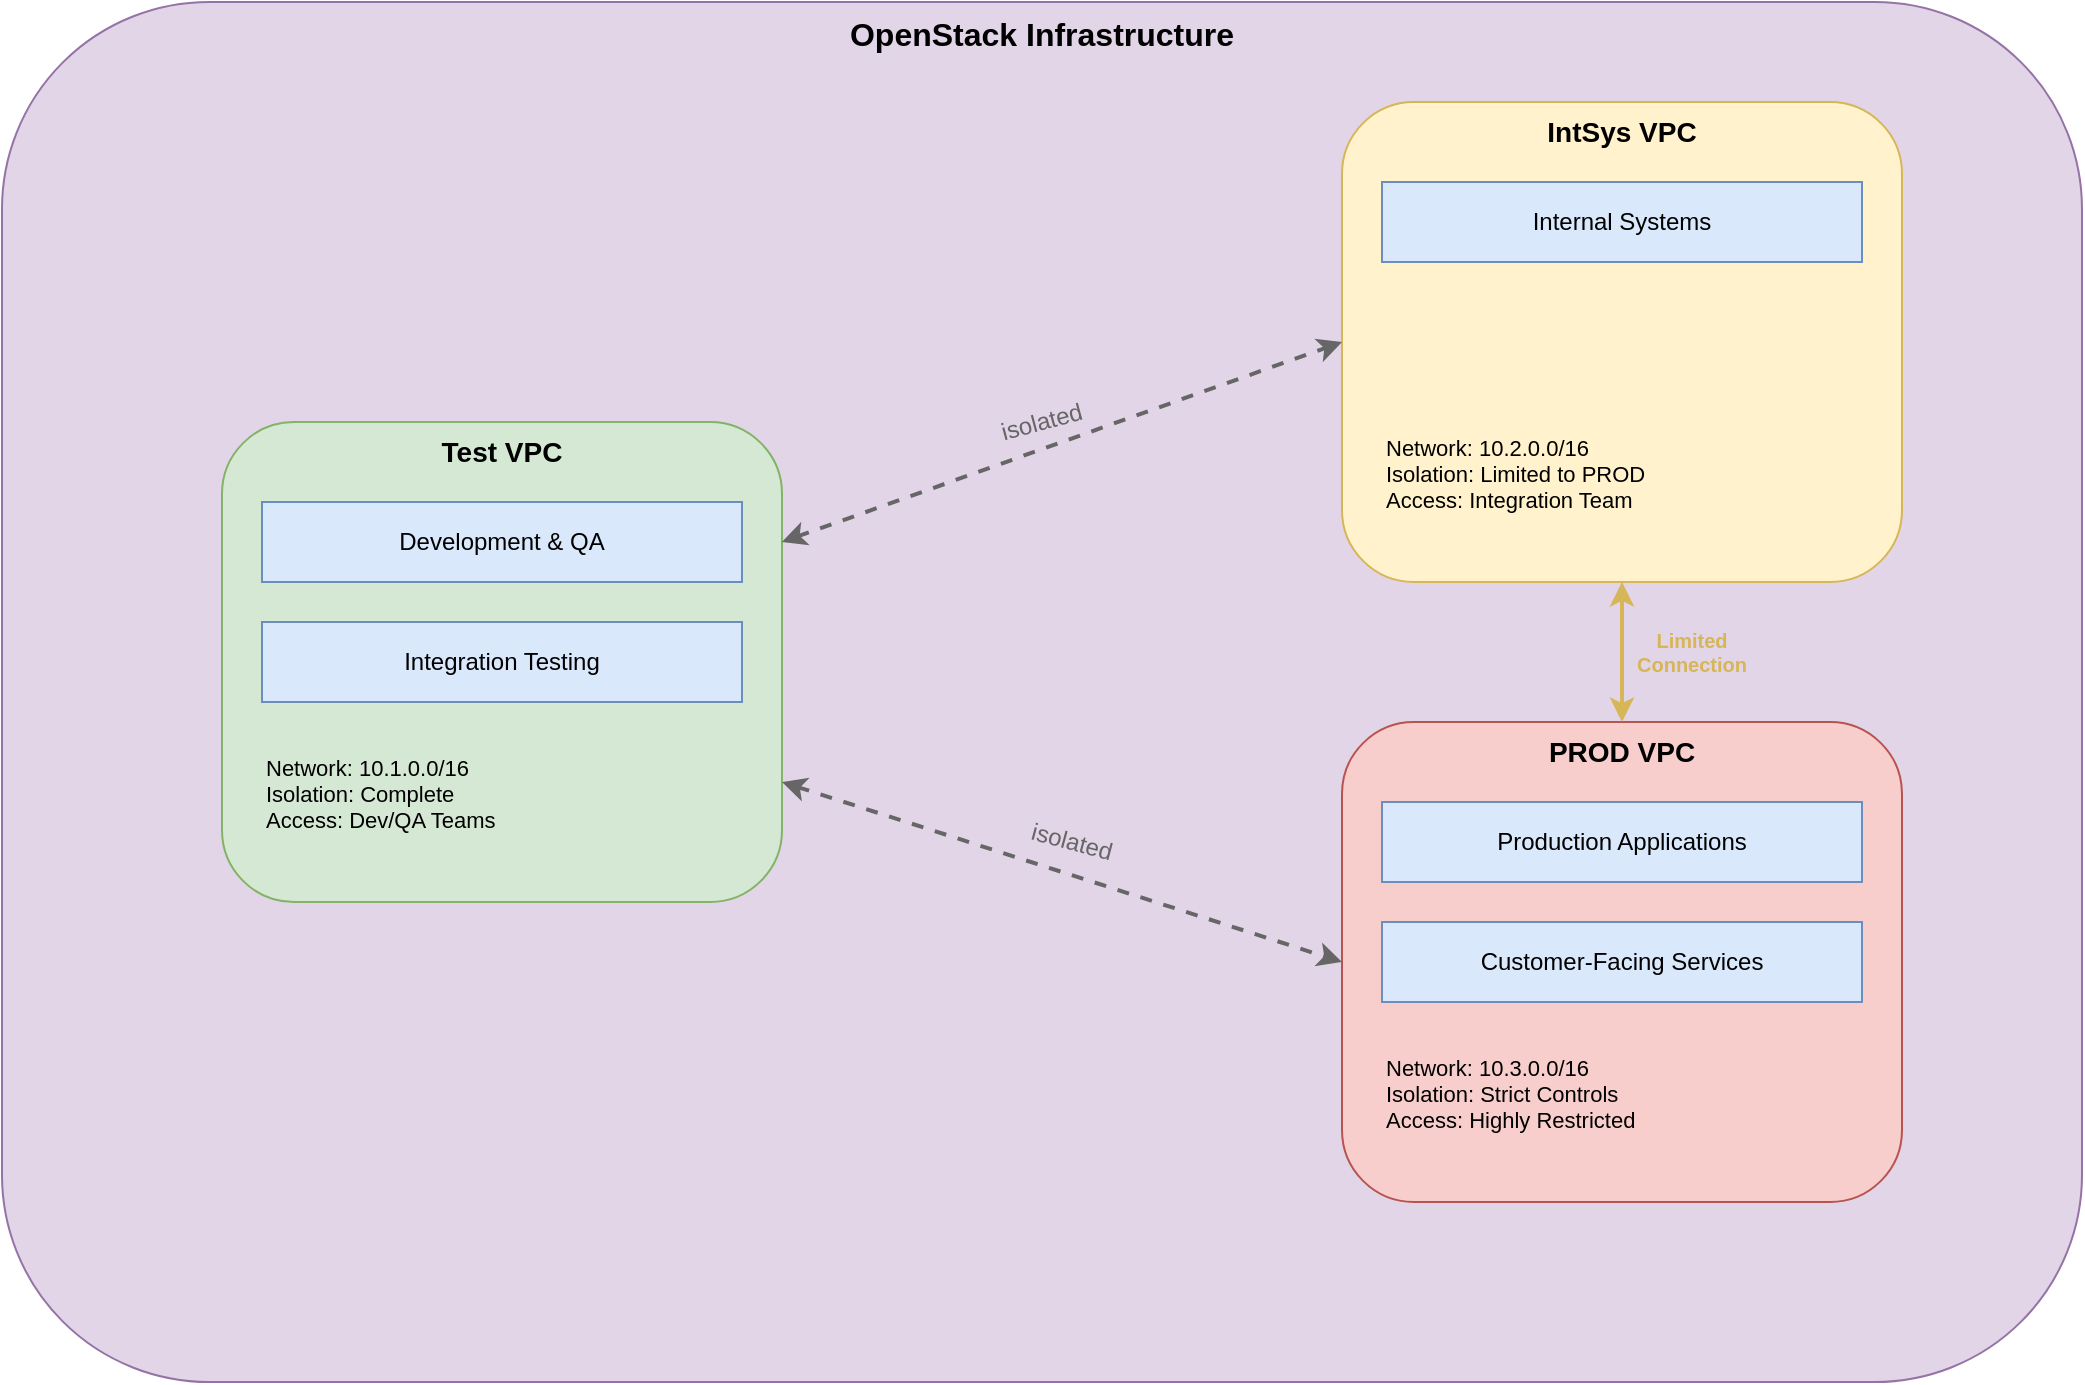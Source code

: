 <mxfile version="25.0.2">
  <diagram name="OpenStack VPCs" id="openstack-vpcs">
    <mxGraphModel dx="1570" dy="1048" grid="1" gridSize="10" guides="1" tooltips="1" connect="1" arrows="1" fold="1" page="1" pageScale="1" pageWidth="1169" pageHeight="827" math="0" shadow="0">
      <root>
        <mxCell id="0" />
        <mxCell id="1" parent="0" />
        <mxCell id="2" value="OpenStack Infrastructure" style="rounded=1;whiteSpace=wrap;html=1;fillColor=#e1d5e7;strokeColor=#9673a6;verticalAlign=top;fontSize=16;fontStyle=1;align=center;" parent="1" vertex="1">
          <mxGeometry x="80" y="80" width="1040" height="690" as="geometry" />
        </mxCell>
        <mxCell id="3" value="Test VPC" style="rounded=1;whiteSpace=wrap;html=1;fillColor=#d5e8d4;strokeColor=#82b366;verticalAlign=top;fontSize=14;fontStyle=1;" parent="1" vertex="1">
          <mxGeometry x="190" y="290" width="280" height="240" as="geometry" />
        </mxCell>
        <mxCell id="4" value="Development &amp; QA" style="rounded=0;whiteSpace=wrap;html=1;fillColor=#dae8fc;strokeColor=#6c8ebf;" parent="1" vertex="1">
          <mxGeometry x="210" y="330" width="240" height="40" as="geometry" />
        </mxCell>
        <mxCell id="5" value="Integration Testing" style="rounded=0;whiteSpace=wrap;html=1;fillColor=#dae8fc;strokeColor=#6c8ebf;" parent="1" vertex="1">
          <mxGeometry x="210" y="390" width="240" height="40" as="geometry" />
        </mxCell>
        <mxCell id="6" value="Network: 10.1.0.0/16&#xa;Isolation: Complete&#xa;Access: Dev/QA Teams" style="text;html=1;strokeColor=none;fillColor=none;align=left;verticalAlign=top;whiteSpace=wrap;rounded=0;fontSize=11;" parent="1" vertex="1">
          <mxGeometry x="210" y="450" width="240" height="60" as="geometry" />
        </mxCell>
        <mxCell id="7" value="IntSys VPC" style="rounded=1;whiteSpace=wrap;html=1;fillColor=#fff2cc;strokeColor=#d6b656;verticalAlign=top;fontSize=14;fontStyle=1;" parent="1" vertex="1">
          <mxGeometry x="750" y="130" width="280" height="240" as="geometry" />
        </mxCell>
        <mxCell id="8" value="Internal Systems" style="rounded=0;whiteSpace=wrap;html=1;fillColor=#dae8fc;strokeColor=#6c8ebf;" parent="1" vertex="1">
          <mxGeometry x="770" y="170" width="240" height="40" as="geometry" />
        </mxCell>
        <mxCell id="10" value="Network: 10.2.0.0/16&#xa;Isolation: Limited to PROD&#xa;Access: Integration Team" style="text;html=1;strokeColor=none;fillColor=none;align=left;verticalAlign=top;whiteSpace=wrap;rounded=0;fontSize=11;" parent="1" vertex="1">
          <mxGeometry x="770" y="290" width="240" height="60" as="geometry" />
        </mxCell>
        <mxCell id="11" value="PROD VPC" style="rounded=1;whiteSpace=wrap;html=1;fillColor=#f8cecc;strokeColor=#b85450;verticalAlign=top;fontSize=14;fontStyle=1;" parent="1" vertex="1">
          <mxGeometry x="750" y="440" width="280" height="240" as="geometry" />
        </mxCell>
        <mxCell id="12" value="Production Applications" style="rounded=0;whiteSpace=wrap;html=1;fillColor=#dae8fc;strokeColor=#6c8ebf;" parent="1" vertex="1">
          <mxGeometry x="770" y="480" width="240" height="40" as="geometry" />
        </mxCell>
        <mxCell id="13" value="Customer-Facing Services" style="rounded=0;whiteSpace=wrap;html=1;fillColor=#dae8fc;strokeColor=#6c8ebf;" parent="1" vertex="1">
          <mxGeometry x="770" y="540" width="240" height="40" as="geometry" />
        </mxCell>
        <mxCell id="14" value="Network: 10.3.0.0/16&#xa;Isolation: Strict Controls&#xa;Access: Highly Restricted" style="text;html=1;strokeColor=none;fillColor=none;align=left;verticalAlign=top;whiteSpace=wrap;rounded=0;fontSize=11;" parent="1" vertex="1">
          <mxGeometry x="770" y="600" width="240" height="60" as="geometry" />
        </mxCell>
        <mxCell id="18" value="" style="endArrow=classic;startArrow=classic;html=1;rounded=0;exitX=1;exitY=0.25;exitDx=0;exitDy=0;entryX=0;entryY=0.5;entryDx=0;entryDy=0;strokeWidth=2;dashed=1;strokeColor=#666666;" parent="1" source="3" target="7" edge="1">
          <mxGeometry width="50" height="50" relative="1" as="geometry">
            <mxPoint x="705" y="250" as="sourcePoint" />
            <mxPoint x="775" y="200" as="targetPoint" />
          </mxGeometry>
        </mxCell>
        <mxCell id="19" value="" style="endArrow=classic;startArrow=classic;html=1;rounded=0;exitX=0.5;exitY=1;exitDx=0;exitDy=0;entryX=0.5;entryY=0;entryDx=0;entryDy=0;strokeWidth=2;strokeColor=#d6b656;" parent="1" source="7" target="11" edge="1">
          <mxGeometry width="50" height="50" relative="1" as="geometry">
            <mxPoint x="740" y="260" as="sourcePoint" />
            <mxPoint x="790" y="210" as="targetPoint" />
          </mxGeometry>
        </mxCell>
        <mxCell id="20" value="isolated" style="text;html=1;strokeColor=none;fillColor=none;align=center;verticalAlign=middle;whiteSpace=wrap;rounded=0;fontSize=12;fontColor=#666666;rotation=-15;" parent="1" vertex="1">
          <mxGeometry x="570" y="280" width="60" height="20" as="geometry" />
        </mxCell>
        <mxCell id="21" value="Limited Connection" style="text;html=1;strokeColor=none;fillColor=none;align=center;verticalAlign=middle;whiteSpace=wrap;rounded=0;fontSize=10;fontColor=#d6b656;fontStyle=1" parent="1" vertex="1">
          <mxGeometry x="890" y="390" width="70" height="30" as="geometry" />
        </mxCell>
        <mxCell id="fh_TP5Ro94tmooY3ZLLt-23" value="" style="endArrow=classic;startArrow=classic;html=1;rounded=0;exitX=1;exitY=0.75;exitDx=0;exitDy=0;entryX=0;entryY=0.5;entryDx=0;entryDy=0;strokeWidth=2;dashed=1;strokeColor=#666666;" edge="1" parent="1" source="3" target="11">
          <mxGeometry width="50" height="50" relative="1" as="geometry">
            <mxPoint x="480" y="360" as="sourcePoint" />
            <mxPoint x="755" y="260" as="targetPoint" />
          </mxGeometry>
        </mxCell>
        <mxCell id="fh_TP5Ro94tmooY3ZLLt-24" value="i&lt;span style=&quot;background-color: initial;&quot;&gt;solated&lt;/span&gt;" style="text;html=1;strokeColor=none;fillColor=none;align=center;verticalAlign=middle;whiteSpace=wrap;rounded=0;fontSize=12;fontColor=#666666;rotation=15;" vertex="1" parent="1">
          <mxGeometry x="585" y="490" width="60" height="20" as="geometry" />
        </mxCell>
      </root>
    </mxGraphModel>
  </diagram>
</mxfile>
